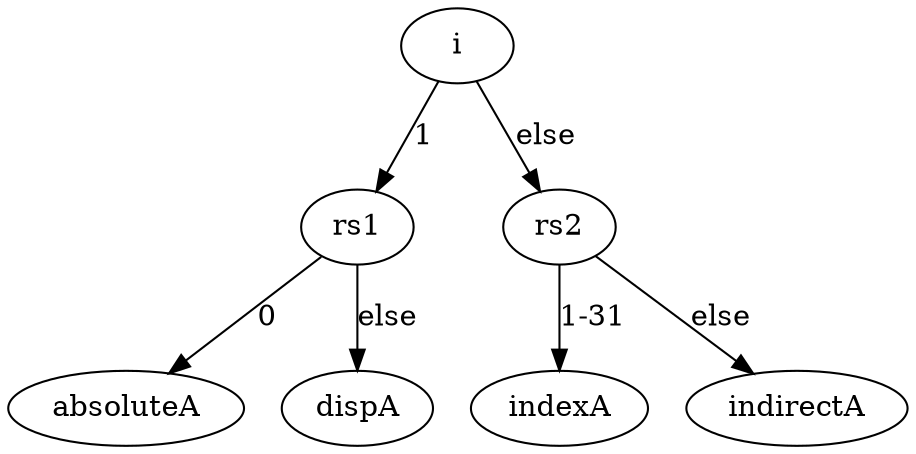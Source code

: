 digraph decisions {
  page="8.5,11";
  ratio=compress;
N1 [label="i"];
N2 [label="rs1"];
N3 [label="absoluteA"];
N4 [label="dispA"];
N2 -> N3 [label="0"];
N2 -> N4 [label="else"];
N5 [label="rs2"];
N6 [label="indexA"];
N7 [label="indirectA"];
N5 -> N6 [label="1-31"];
N5 -> N7 [label="else"];
N1 -> N2 [label="1"];
N1 -> N5 [label="else"];
}
digraph decisions {
  page="8.5,11";
  ratio=compress;
N1 [label="i"];
N2 [label="rmode"];
N3 [label="imode"];
N1 -> N2 [label="0"];
N1 -> N3 [label="else"];
}
digraph decisions {
  page="8.5,11";
  ratio=compress;
N1 [label="i"];
N2 [label="epsilon"];
N3 [label="rs2"];
N4 [label="indirectR"];
N5 [label="indexR"];
N3 -> N4 [label="0"];
N3 -> N5 [label="else"];
N1 -> N2 [label="1"];
N1 -> N3 [label="else"];
}
digraph decisions {
  page="8.5,11";
  ratio=compress;
N1 [label="op"];
N2 [label="op3"];
N3 [label="rd"];
N4 [label="clrb"];
N5 [label="[185]"];
N3 -> N4 [label="0"];
N3 -> N5 [label="else"];
N2 -> N3 [label="5"];
N6 [label="i"];
N7 [label="[212]"];
N8 [label="[188]"];
N6 -> N7 [label="1"];
N6 -> N8 [label="else"];
N2 -> N6 [label="2\n2"];
N9 [label="[180]"];
N2 -> N9 [label="0"];
N10 [label="[186]"];
N2 -> N10 [label="3\n6"];
N11 [label="[187]"];
N2 -> N11 [label="5\n2"];
N2 -> N7 [label="8\n,\n \n1\n1\n-\n1\n2\n,\n \n1\n4\n,\n \n2\n4\n,\n\n\n2\n7\n-\n2\n8\n,\n \n3\n0\n,\n \n3\n4\n,\n\n\n4\n0\n-\n4\n7\n,\n \n5\n0\n,\n \n5\n6\n-\n6\n3"];
N12 [label="i"];
N13 [label="[183]"];
N12 -> N7 [label="1"];
N12 -> N13 [label="else"];
N2 -> N12 [label="1\n9"];
N14 [label="[180]"];
N2 -> N14 [label="3"];
N15 [label="[180]"];
N2 -> N15 [label="1\n0"];
N16 [label="[186]"];
N2 -> N16 [label="3\n9"];
N17 [label="[187]"];
N2 -> N17 [label="5\n5"];
N18 [label="i"];
N19 [label="[183]"];
N18 -> N19 [label="0"];
N18 -> N7 [label="else"];
N2 -> N18 [label="1\n6"];
N20 [label="[182]"];
N2 -> N20 [label="5\n1"];
N21 [label="rd"];
N22 [label="[185]"];
N23 [label="clrw"];
N21 -> N22 [label="1-31"];
N21 -> N23 [label="else"];
N2 -> N21 [label="4"];
N24 [label="i"];
N25 [label="[188]"];
N24 -> N7 [label="1"];
N24 -> N25 [label="else"];
N2 -> N24 [label="2\n1"];
N26 [label="i"];
N27 [label="[183]"];
N26 -> N7 [label="1"];
N26 -> N27 [label="else"];
N2 -> N26 [label="2\n6"];
N28 [label="[180]"];
N2 -> N28 [label="9"];
N29 [label="[181]"];
N2 -> N29 [label="3\n5"];
N30 [label="STDCQ"];
N2 -> N30 [label="5\n4"];
N31 [label="i"];
N32 [label="[183]"];
N31 -> N32 [label="0"];
N31 -> N7 [label="else"];
N2 -> N31 [label="1\n8"];
N33 [label="i"];
N34 [label="[188]"];
N33 -> N7 [label="1"];
N33 -> N34 [label="else"];
N2 -> N33 [label="2\n3"];
N35 [label="[180]"];
N2 -> N35 [label="2"];
N36 [label="[180]"];
N2 -> N36 [label="1\n5"];
N37 [label="STDFQ"];
N2 -> N37 [label="3\n8"];
N38 [label="rd"];
N39 [label="[185]"];
N40 [label="clrh"];
N38 -> N39 [label="1-31"];
N38 -> N40 [label="else"];
N2 -> N38 [label="6"];
N41 [label="i"];
N42 [label="[183]"];
N41 -> N7 [label="1"];
N41 -> N42 [label="else"];
N2 -> N41 [label="2\n9"];
N43 [label="LDFSR"];
N2 -> N43 [label="3\n3"];
N44 [label="LDCSR"];
N2 -> N44 [label="4\n9"];
N45 [label="i"];
N46 [label="[188]"];
N45 -> N7 [label="1"];
N45 -> N46 [label="else"];
N2 -> N45 [label="2\n0"];
N47 [label="i"];
N48 [label="[183]"];
N47 -> N7 [label="1"];
N47 -> N48 [label="else"];
N2 -> N47 [label="2\n5"];
N49 [label="[180]"];
N2 -> N49 [label="1"];
N50 [label="[185]"];
N2 -> N50 [label="7"];
N51 [label="STFSR"];
N2 -> N51 [label="3\n7"];
N52 [label="STCSR"];
N2 -> N52 [label="5\n3"];
N53 [label="i"];
N54 [label="[183]"];
N53 -> N7 [label="1"];
N53 -> N54 [label="else"];
N2 -> N53 [label="1\n7"];
N55 [label="i"];
N56 [label="[183]"];
N55 -> N7 [label="1"];
N55 -> N56 [label="else"];
N2 -> N55 [label="3\n1"];
N57 [label="[180]"];
N2 -> N57 [label="1\n3"];
N58 [label="[181]"];
N2 -> N58 [label="3\n2"];
N59 [label="[182]"];
N2 -> N59 [label="4\n8"];
N1 -> N2 [label="3"];
N60 [label="op2"];
N61 [label="rd,imm22"];
N62 [label="NOP"];
N63 [label="decode_sethi"];
N61 -> N62 [label="0,0"];
N61 -> N63 [label="else"];
N60 -> N61 [label="4"];
N60 -> N7 [label="1\n,\n \n3\n,\n \n5"];
N64 [label="a"];
N65 [label="[200]"];
N66 [label="[200]"];
N64 -> N65 [label="1"];
N64 -> N66 [label="else"];
N60 -> N64 [label="6"];
N67 [label="UNIMP"];
N60 -> N67 [label="0"];
N68 [label="a"];
N69 [label="[200]"];
N70 [label="[200]"];
N68 -> N69 [label="1"];
N68 -> N70 [label="else"];
N60 -> N68 [label="2"];
N71 [label="a"];
N72 [label="[200]"];
N73 [label="[200]"];
N71 -> N72 [label="1"];
N71 -> N73 [label="else"];
N60 -> N71 [label="7"];
N1 -> N60 [label="0"];
N74 [label="op3"];
N75 [label="i"];
N76 [label="dec"];
N77 [label="rs1"];
N78 [label="[199]"];
N79 [label="neg"];
N77 -> N78 [label="1-31"];
N77 -> N79 [label="else"];
N75 -> N76 [label="1"];
N75 -> N77 [label="else"];
N74 -> N75 [label="4"];
N80 [label="[199]"];
N74 -> N80 [label="1"];
N81 [label="[199]"];
N74 -> N81 [label="1\n1"];
N82 [label="[199]"];
N74 -> N82 [label="3\n1"];
N83 [label="[199]"];
N74 -> N83 [label="2\n1"];
N84 [label="[199]"];
N74 -> N84 [label="3\n6"];
N85 [label="[199]"];
N74 -> N85 [label="2\n7"];
N86 [label="[199]"];
N74 -> N86 [label="1\n9"];
N87 [label="[199]"];
N74 -> N87 [label="1\n4"];
N88 [label="[199]"];
N74 -> N88 [label="2\n3"];
N89 [label="[199]"];
N74 -> N89 [label="3\n3"];
N90 [label="rd,rs1,i"];
N91 [label="tst"];
N92 [label="[199]"];
N90 -> N91 [label="0,0,0"];
N90 -> N92 [label="else"];
N74 -> N90 [label="1\n8"];
N93 [label="bclr"];
N74 -> N93 [label="5"];
N94 [label="[199]"];
N74 -> N94 [label="3\n8"];
N95 [label="rs1"];
N96 [label="i"];
N97 [label="rs2"];
N98 [label="bset"];
N99 [label="bset"];
N97 -> N98 [label="1-31"];
N97 -> N99 [label="else"];
N100 [label="OR"];
N96 -> N97 [label="0"];
N96 -> N100 [label="else"];
N101 [label="bset"];
N95 -> N96 [label="0"];
N95 -> N101 [label="else"];
N74 -> N95 [label="2"];
N102 [label="i"];
N103 [label="rd"];
N104 [label="calla"];
N103 -> N104 [label="1\n5"];
N105 [label="JMPL"];
N103 -> N105 [label="1\n-\n1\n4\n,\n \n1\n6\n-\n3\n1"];
N106 [label="jmp"];
N103 -> N106 [label="0"];
N107 [label="rd"];
N107 -> N104 [label="1\n5"];
N107 -> N105 [label="1\n-\n1\n4\n,\n \n1\n6\n-\n3\n1"];
N108 [label="simm13"];
N109 [label="rs1"];
N110 [label="retl"];
N109 -> N110 [label="1\n5"];
N111 [label="ret"];
N109 -> N111 [label="3\n1"];
N109 -> N106 [label="0\n-\n1\n4\n,\n \n1\n6\n-\n3\n0"];
N108 -> N109 [label="8"];
N108 -> N106 [label="else"];
N107 -> N108 [label="0"];
N102 -> N103 [label="0"];
N102 -> N107 [label="else"];
N74 -> N102 [label="5\n6"];
N112 [label="rs2,rs1,rd,i"];
N113 [label="restore_"];
N114 [label="[199]"];
N112 -> N113 [label="0,0,0,0"];
N112 -> N114 [label="else"];
N74 -> N112 [label="6\n1"];
N115 [label="[199]"];
N74 -> N115 [label="1\n0"];
N116 [label="[199]"];
N74 -> N116 [label="3\n0"];
N117 [label="rs2,i"];
N118 [label="not"];
N119 [label="[199]"];
N117 -> N118 [label="0,0"];
N117 -> N119 [label="else"];
N74 -> N117 [label="7"];
N120 [label="btog"];
N74 -> N120 [label="3"];
N121 [label="[199]"];
N74 -> N121 [label="3\n5"];
N122 [label="RETT"];
N74 -> N122 [label="5\n7"];
N123 [label="rd"];
N124 [label="btst"];
N125 [label="[199]"];
N123 -> N124 [label="0"];
N123 -> N125 [label="else"];
N74 -> N123 [label="1\n7"];
N126 [label="[199]"];
N74 -> N126 [label="2\n6"];
N74 -> N7 [label="9\n,\n \n1\n3\n,\n \n2\n5\n,\n \n2\n9\n,\n\n\n4\n0\n-\n5\n1\n,\n \n5\n4\n-\n5\n5\n,\n \n5\n9\n,\n\n\n6\n2\n-\n6\n3"];
N127 [label="rs2,rs1,rd,i"];
N128 [label="save_"];
N129 [label="[199]"];
N127 -> N128 [label="0,0,0,0"];
N127 -> N129 [label="else"];
N74 -> N127 [label="6\n0"];
N130 [label="[199]"];
N74 -> N130 [label="1\n2"];
N131 [label="[199]"];
N74 -> N131 [label="3\n2"];
N132 [label="i"];
N133 [label="[199]"];
N134 [label="inccc"];
N132 -> N133 [label="0"];
N132 -> N134 [label="else"];
N74 -> N132 [label="1\n6"];
N135 [label="[199]"];
N74 -> N135 [label="2\n2"];
N136 [label="[199]"];
N74 -> N136 [label="3\n7"];
N137 [label="i"];
N138 [label="inc"];
N139 [label="[199]"];
N137 -> N138 [label="1"];
N137 -> N139 [label="else"];
N74 -> N137 [label="0"];
N140 [label="opf"];
N141 [label="[205]"];
N140 -> N7 [label="..."];
N140 -> N141 [label="else"];
N74 -> N140 [label="5\n3"];
N142 [label="[199]"];
N74 -> N142 [label="8"];
N143 [label="[199]"];
N74 -> N143 [label="2\n8"];
N144 [label="[199]"];
N74 -> N144 [label="3\n4"];
N145 [label="[199]"];
N74 -> N145 [label="1\n5"];
N146 [label="[199]"];
N74 -> N146 [label="2\n4"];
N147 [label="i"];
N148 [label="rd"];
N149 [label="deccc"];
N150 [label="cmp"];
N148 -> N149 [label="1-31"];
N148 -> N150 [label="else"];
N151 [label="rd"];
N152 [label="[199]"];
N151 -> N150 [label="0"];
N151 -> N152 [label="else"];
N147 -> N148 [label="1"];
N147 -> N151 [label="else"];
N74 -> N147 [label="2\n0"];
N153 [label="opf"];
N153 -> N7 [label="0\n,\n \n2\n-\n4\n,\n \n6\n-\n8\n,\n\n\n1\n0\n-\n4\n0\n,\n \n4\n4\n-\n6\n4\n,\n \n6\n8\n,\n\n\n7\n2\n,\n \n7\n6\n,\n \n8\n0\n-\n1\n0\n4\n,\n\n\n1\n0\n6\n-\n1\n0\n9\n,\n \n1\n1\n1\n-\n1\n9\n5\n,\n\n\n1\n9\n7\n,\n \n2\n0\n2\n,\n \n2\n0\n7\n-\n2\n0\n8\n,\n\n\n2\n1\n2\n-\n5\n1\n1"];
N154 [label="[203]"];
N153 -> N154 [label="1\n9\n9"];
N155 [label="[203]"];
N153 -> N155 [label="1\n9\n6"];
N156 [label="[203]"];
N153 -> N156 [label="2\n0\n4"];
N157 [label="[203]"];
N153 -> N157 [label="2\n1\n0"];
N158 [label="[203]"];
N153 -> N158 [label="2\n0\n1"];
N159 [label="[203]"];
N153 -> N159 [label="2\n0\n6"];
N160 [label="[203]"];
N153 -> N160 [label="1\n9\n8"];
N161 [label="[203]"];
N153 -> N161 [label="2\n0\n3"];
N162 [label="[203]"];
N153 -> N162 [label="2\n0\n9"];
N163 [label="[203]"];
N153 -> N163 [label="1\n,\n \n5\n,\n \n9\n,\n \n4\n1\n-\n4\n3"];
N164 [label="[203]"];
N153 -> N164 [label="2\n0\n0"];
N165 [label="[204]"];
N153 -> N165 [label="6\n5\n-\n6\n7\n,\n \n6\n9\n-\n7\n1\n,\n\n\n7\n3\n-\n7\n5\n,\n \n7\n7\n-\n7\n9\n,\n \n1\n0\n5\n,\n\n\n1\n1\n0"];
N166 [label="[203]"];
N153 -> N166 [label="2\n0\n5"];
N167 [label="[203]"];
N153 -> N167 [label="2\n1\n1"];
N74 -> N153 [label="5\n2"];
N168 [label="[199]"];
N74 -> N168 [label="6"];
N169 [label="[199]"];
N74 -> N169 [label="3\n9"];
N170 [label="[209]"];
N74 -> N170 [label="5\n8"];
N1 -> N74 [label="2"];
N171 [label="call"];
N1 -> N171 [label="1"];
}

